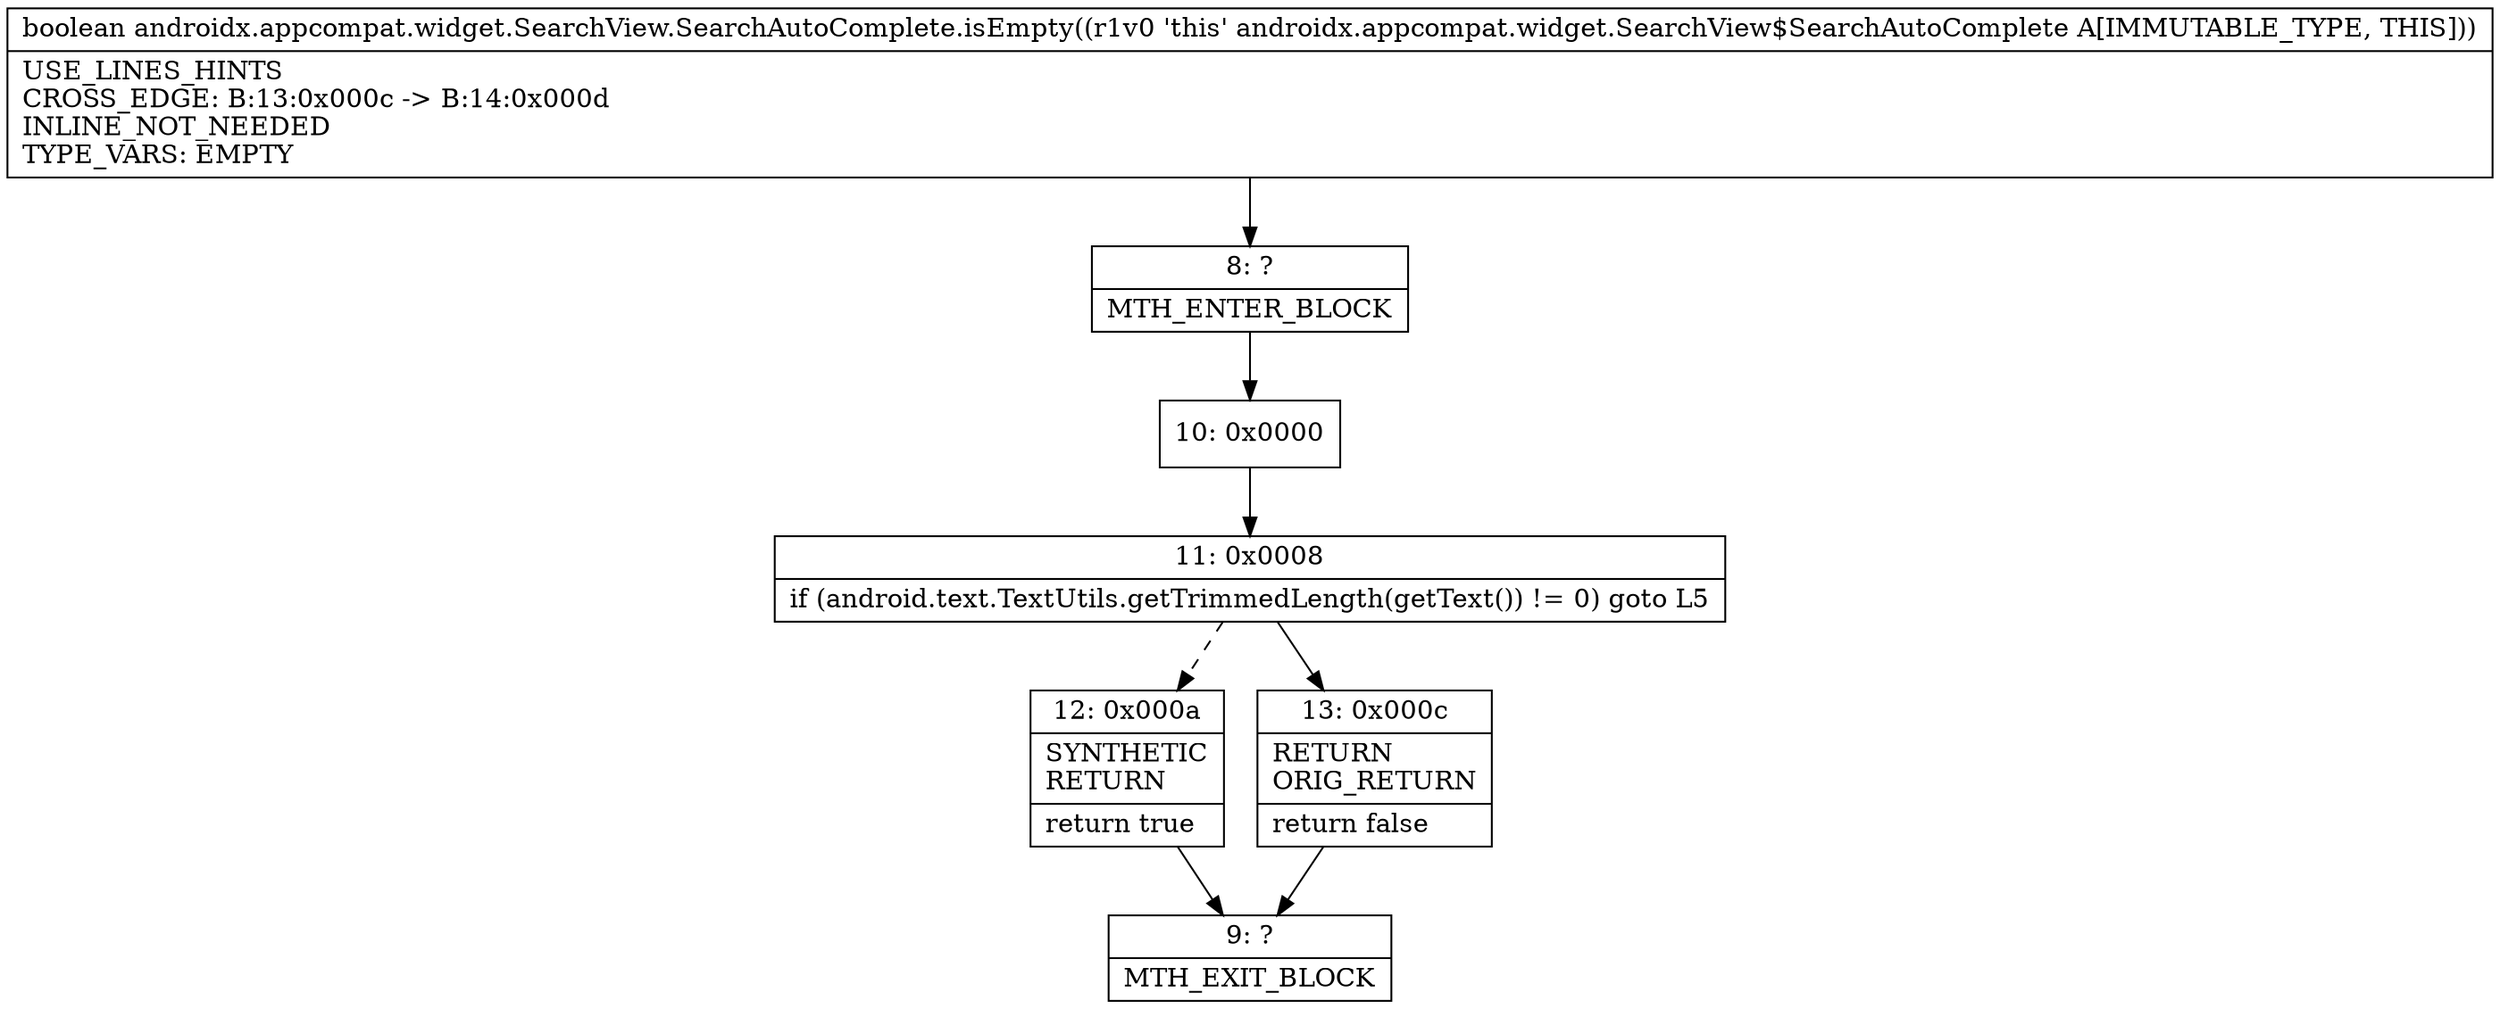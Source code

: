 digraph "CFG forandroidx.appcompat.widget.SearchView.SearchAutoComplete.isEmpty()Z" {
Node_8 [shape=record,label="{8\:\ ?|MTH_ENTER_BLOCK\l}"];
Node_10 [shape=record,label="{10\:\ 0x0000}"];
Node_11 [shape=record,label="{11\:\ 0x0008|if (android.text.TextUtils.getTrimmedLength(getText()) != 0) goto L5\l}"];
Node_12 [shape=record,label="{12\:\ 0x000a|SYNTHETIC\lRETURN\l|return true\l}"];
Node_9 [shape=record,label="{9\:\ ?|MTH_EXIT_BLOCK\l}"];
Node_13 [shape=record,label="{13\:\ 0x000c|RETURN\lORIG_RETURN\l|return false\l}"];
MethodNode[shape=record,label="{boolean androidx.appcompat.widget.SearchView.SearchAutoComplete.isEmpty((r1v0 'this' androidx.appcompat.widget.SearchView$SearchAutoComplete A[IMMUTABLE_TYPE, THIS]))  | USE_LINES_HINTS\lCROSS_EDGE: B:13:0x000c \-\> B:14:0x000d\lINLINE_NOT_NEEDED\lTYPE_VARS: EMPTY\l}"];
MethodNode -> Node_8;Node_8 -> Node_10;
Node_10 -> Node_11;
Node_11 -> Node_12[style=dashed];
Node_11 -> Node_13;
Node_12 -> Node_9;
Node_13 -> Node_9;
}

